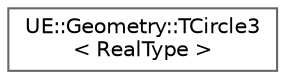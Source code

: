 digraph "Graphical Class Hierarchy"
{
 // INTERACTIVE_SVG=YES
 // LATEX_PDF_SIZE
  bgcolor="transparent";
  edge [fontname=Helvetica,fontsize=10,labelfontname=Helvetica,labelfontsize=10];
  node [fontname=Helvetica,fontsize=10,shape=box,height=0.2,width=0.4];
  rankdir="LR";
  Node0 [id="Node000000",label="UE::Geometry::TCircle3\l\< RealType \>",height=0.2,width=0.4,color="grey40", fillcolor="white", style="filled",URL="$df/dc8/structUE_1_1Geometry_1_1TCircle3.html",tooltip=" "];
}
